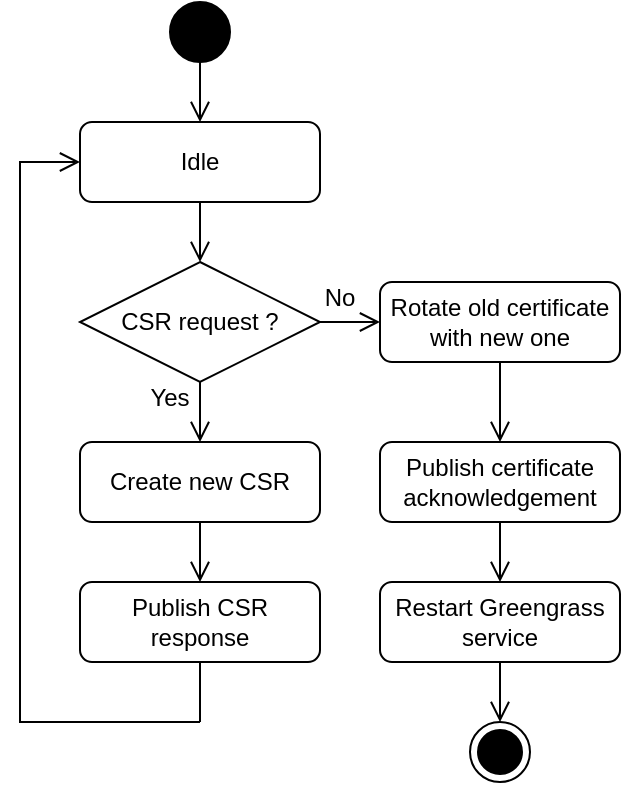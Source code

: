<mxfile version="22.0.2" type="device">
  <diagram name="Page-1" id="e7e014a7-5840-1c2e-5031-d8a46d1fe8dd">
    <mxGraphModel dx="1036" dy="606" grid="1" gridSize="10" guides="1" tooltips="1" connect="1" arrows="1" fold="1" page="1" pageScale="1" pageWidth="1169" pageHeight="826" background="none" math="0" shadow="0">
      <root>
        <mxCell id="0" />
        <mxCell id="1" parent="0" />
        <mxCell id="38" value="" style="ellipse;shape=endState;fillColor=#000000;strokeColor=default;" parent="1" vertex="1">
          <mxGeometry x="475" y="500" width="30" height="30" as="geometry" />
        </mxCell>
        <mxCell id="6" value="" style="edgeStyle=elbowEdgeStyle;elbow=horizontal;verticalAlign=bottom;endArrow=open;endSize=8;strokeColor=default;endFill=1;rounded=0;entryX=0.5;entryY=0;entryDx=0;entryDy=0;exitX=0.5;exitY=1;exitDx=0;exitDy=0;" parent="1" source="wlp53czp1e3O-tcDBJMG-41" target="7" edge="1">
          <mxGeometry x="264.5" y="168" as="geometry">
            <mxPoint x="372.75" y="208" as="targetPoint" />
            <mxPoint x="403.25" y="170" as="sourcePoint" />
          </mxGeometry>
        </mxCell>
        <mxCell id="7" value="Idle" style="rounded=1;whiteSpace=wrap;" parent="1" vertex="1">
          <mxGeometry x="280" y="200" width="120" height="40" as="geometry" />
        </mxCell>
        <mxCell id="8" value="Create new CSR" style="rounded=1;whiteSpace=wrap;" parent="1" vertex="1">
          <mxGeometry x="280" y="360" width="120" height="40" as="geometry" />
        </mxCell>
        <mxCell id="wlp53czp1e3O-tcDBJMG-41" value="" style="ellipse;whiteSpace=wrap;html=1;aspect=fixed;fillColor=#000000;" parent="1" vertex="1">
          <mxGeometry x="325" y="140" width="30" height="30" as="geometry" />
        </mxCell>
        <mxCell id="m9hRqMUufPxiMiX7i_o8-38" value="Publish CSR response" style="rounded=1;whiteSpace=wrap;" parent="1" vertex="1">
          <mxGeometry x="280" y="430" width="120" height="40" as="geometry" />
        </mxCell>
        <mxCell id="m9hRqMUufPxiMiX7i_o8-39" value="Rotate old certificate with new one" style="rounded=1;whiteSpace=wrap;" parent="1" vertex="1">
          <mxGeometry x="430" y="280" width="120" height="40" as="geometry" />
        </mxCell>
        <mxCell id="m9hRqMUufPxiMiX7i_o8-40" value="Publish certificate acknowledgement" style="rounded=1;whiteSpace=wrap;" parent="1" vertex="1">
          <mxGeometry x="430" y="360" width="120" height="40" as="geometry" />
        </mxCell>
        <mxCell id="m9hRqMUufPxiMiX7i_o8-41" value="CSR request ?" style="rhombus;whiteSpace=wrap;html=1;rounded=0;" parent="1" vertex="1">
          <mxGeometry x="280" y="270" width="120" height="60" as="geometry" />
        </mxCell>
        <mxCell id="m9hRqMUufPxiMiX7i_o8-44" value="Restart Greengrass service" style="rounded=1;whiteSpace=wrap;" parent="1" vertex="1">
          <mxGeometry x="430" y="430" width="120" height="40" as="geometry" />
        </mxCell>
        <mxCell id="m9hRqMUufPxiMiX7i_o8-45" value="" style="edgeStyle=elbowEdgeStyle;elbow=horizontal;verticalAlign=bottom;endArrow=open;endSize=8;strokeColor=default;endFill=1;rounded=0;entryX=0.5;entryY=0;entryDx=0;entryDy=0;exitX=0.5;exitY=1;exitDx=0;exitDy=0;" parent="1" source="7" target="m9hRqMUufPxiMiX7i_o8-41" edge="1">
          <mxGeometry x="264.5" y="168" as="geometry">
            <mxPoint x="350" y="210" as="targetPoint" />
            <mxPoint x="350" y="180" as="sourcePoint" />
          </mxGeometry>
        </mxCell>
        <mxCell id="m9hRqMUufPxiMiX7i_o8-46" value="" style="edgeStyle=elbowEdgeStyle;elbow=horizontal;verticalAlign=bottom;endArrow=open;endSize=8;strokeColor=default;endFill=1;rounded=0;entryX=0.5;entryY=0;entryDx=0;entryDy=0;exitX=0.5;exitY=1;exitDx=0;exitDy=0;" parent="1" source="m9hRqMUufPxiMiX7i_o8-41" target="8" edge="1">
          <mxGeometry x="264.5" y="168" as="geometry">
            <mxPoint x="350" y="280" as="targetPoint" />
            <mxPoint x="350" y="250" as="sourcePoint" />
          </mxGeometry>
        </mxCell>
        <mxCell id="m9hRqMUufPxiMiX7i_o8-47" value="" style="edgeStyle=elbowEdgeStyle;elbow=horizontal;verticalAlign=bottom;endArrow=open;endSize=8;strokeColor=default;endFill=1;rounded=0;entryX=0.5;entryY=0;entryDx=0;entryDy=0;exitX=0.5;exitY=1;exitDx=0;exitDy=0;" parent="1" source="8" target="m9hRqMUufPxiMiX7i_o8-38" edge="1">
          <mxGeometry x="264.5" y="168" as="geometry">
            <mxPoint x="350" y="370" as="targetPoint" />
            <mxPoint x="350" y="340" as="sourcePoint" />
          </mxGeometry>
        </mxCell>
        <mxCell id="m9hRqMUufPxiMiX7i_o8-48" value="" style="edgeStyle=elbowEdgeStyle;elbow=horizontal;verticalAlign=bottom;endArrow=open;endSize=8;strokeColor=default;endFill=1;rounded=0;entryX=0;entryY=0.5;entryDx=0;entryDy=0;" parent="1" target="7" edge="1">
          <mxGeometry x="264.5" y="168" as="geometry">
            <mxPoint x="350" y="440" as="targetPoint" />
            <mxPoint x="340" y="500" as="sourcePoint" />
            <Array as="points">
              <mxPoint x="250" y="410" />
            </Array>
          </mxGeometry>
        </mxCell>
        <mxCell id="m9hRqMUufPxiMiX7i_o8-49" value="" style="endArrow=none;html=1;rounded=0;entryX=0.5;entryY=1;entryDx=0;entryDy=0;" parent="1" target="m9hRqMUufPxiMiX7i_o8-38" edge="1">
          <mxGeometry width="50" height="50" relative="1" as="geometry">
            <mxPoint x="340" y="500" as="sourcePoint" />
            <mxPoint x="420" y="370" as="targetPoint" />
          </mxGeometry>
        </mxCell>
        <mxCell id="m9hRqMUufPxiMiX7i_o8-50" value="" style="edgeStyle=elbowEdgeStyle;elbow=horizontal;verticalAlign=bottom;endArrow=open;endSize=8;strokeColor=default;endFill=1;rounded=0;entryX=0;entryY=0.5;entryDx=0;entryDy=0;exitX=1;exitY=0.5;exitDx=0;exitDy=0;" parent="1" source="m9hRqMUufPxiMiX7i_o8-41" target="m9hRqMUufPxiMiX7i_o8-39" edge="1">
          <mxGeometry x="264.5" y="168" as="geometry">
            <mxPoint x="350" y="370" as="targetPoint" />
            <mxPoint x="350" y="340" as="sourcePoint" />
          </mxGeometry>
        </mxCell>
        <mxCell id="m9hRqMUufPxiMiX7i_o8-51" value="" style="edgeStyle=elbowEdgeStyle;elbow=horizontal;verticalAlign=bottom;endArrow=open;endSize=8;strokeColor=default;endFill=1;rounded=0;entryX=0.5;entryY=0;entryDx=0;entryDy=0;exitX=0.5;exitY=1;exitDx=0;exitDy=0;" parent="1" source="m9hRqMUufPxiMiX7i_o8-39" target="m9hRqMUufPxiMiX7i_o8-40" edge="1">
          <mxGeometry x="264.5" y="168" as="geometry">
            <mxPoint x="440" y="310" as="targetPoint" />
            <mxPoint x="395" y="310" as="sourcePoint" />
          </mxGeometry>
        </mxCell>
        <mxCell id="m9hRqMUufPxiMiX7i_o8-52" value="" style="edgeStyle=elbowEdgeStyle;elbow=horizontal;verticalAlign=bottom;endArrow=open;endSize=8;strokeColor=default;endFill=1;rounded=0;entryX=0.5;entryY=0;entryDx=0;entryDy=0;exitX=0.5;exitY=1;exitDx=0;exitDy=0;" parent="1" source="m9hRqMUufPxiMiX7i_o8-40" target="m9hRqMUufPxiMiX7i_o8-44" edge="1">
          <mxGeometry x="264.5" y="168" as="geometry">
            <mxPoint x="500" y="370" as="targetPoint" />
            <mxPoint x="500" y="330" as="sourcePoint" />
          </mxGeometry>
        </mxCell>
        <mxCell id="m9hRqMUufPxiMiX7i_o8-53" value="" style="edgeStyle=elbowEdgeStyle;elbow=horizontal;verticalAlign=bottom;endArrow=open;endSize=8;strokeColor=default;endFill=1;rounded=0;entryX=0.5;entryY=0;entryDx=0;entryDy=0;exitX=0.5;exitY=1;exitDx=0;exitDy=0;" parent="1" source="m9hRqMUufPxiMiX7i_o8-44" target="38" edge="1">
          <mxGeometry x="264.5" y="168" as="geometry">
            <mxPoint x="500" y="440" as="targetPoint" />
            <mxPoint x="500" y="410" as="sourcePoint" />
          </mxGeometry>
        </mxCell>
        <mxCell id="U8FB-_ncUCt-chHE_ss7-38" value="Yes" style="text;html=1;strokeColor=none;fillColor=none;align=center;verticalAlign=middle;whiteSpace=wrap;rounded=0;" vertex="1" parent="1">
          <mxGeometry x="310" y="330" width="30" height="15" as="geometry" />
        </mxCell>
        <mxCell id="U8FB-_ncUCt-chHE_ss7-39" value="No" style="text;html=1;strokeColor=none;fillColor=none;align=center;verticalAlign=middle;whiteSpace=wrap;rounded=0;" vertex="1" parent="1">
          <mxGeometry x="395" y="280" width="30" height="15" as="geometry" />
        </mxCell>
      </root>
    </mxGraphModel>
  </diagram>
</mxfile>

